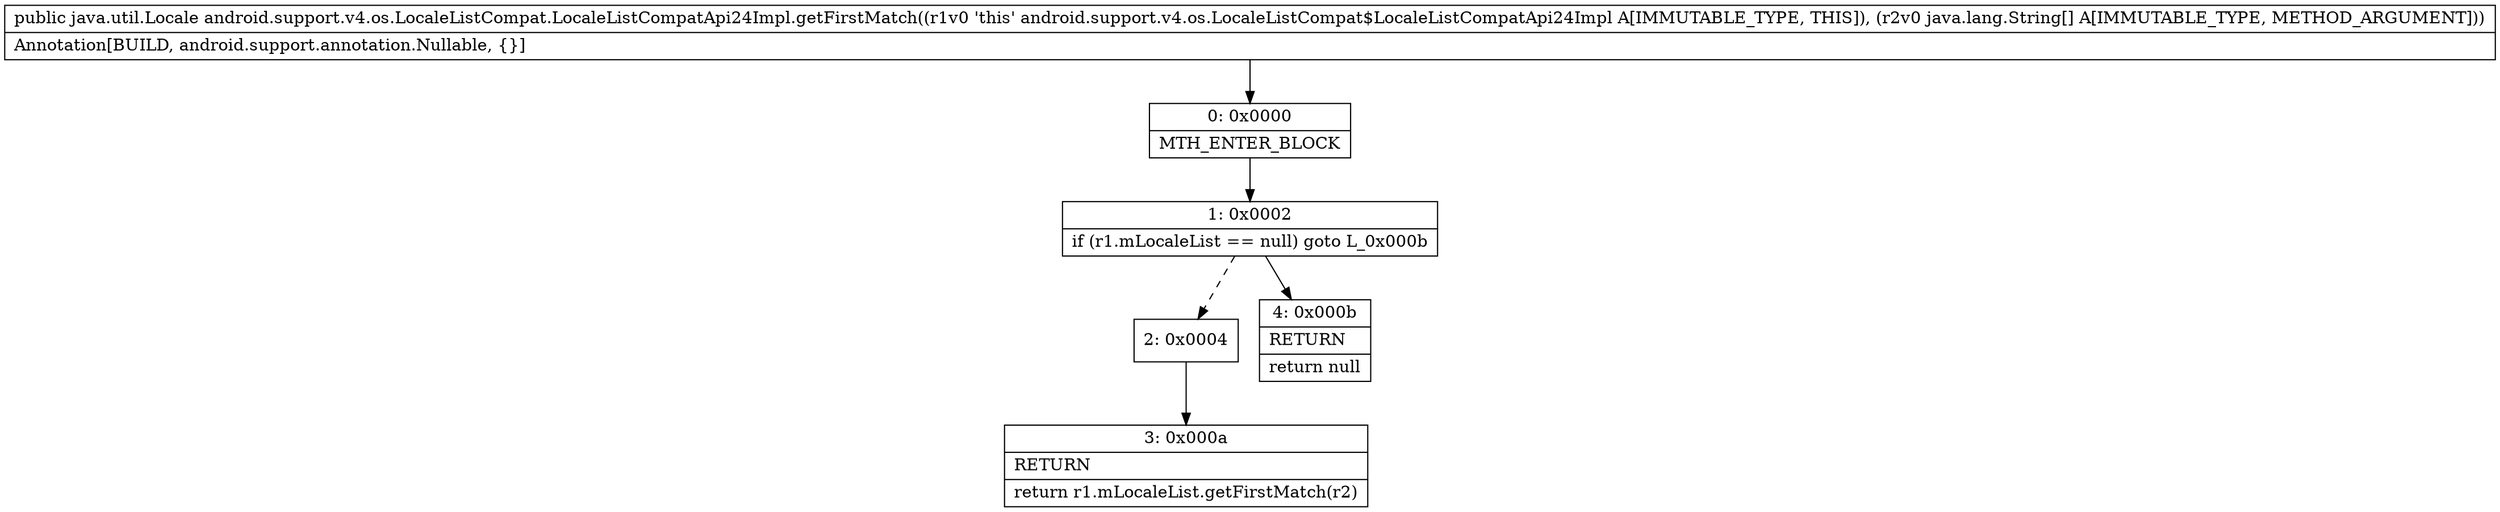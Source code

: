 digraph "CFG forandroid.support.v4.os.LocaleListCompat.LocaleListCompatApi24Impl.getFirstMatch([Ljava\/lang\/String;)Ljava\/util\/Locale;" {
Node_0 [shape=record,label="{0\:\ 0x0000|MTH_ENTER_BLOCK\l}"];
Node_1 [shape=record,label="{1\:\ 0x0002|if (r1.mLocaleList == null) goto L_0x000b\l}"];
Node_2 [shape=record,label="{2\:\ 0x0004}"];
Node_3 [shape=record,label="{3\:\ 0x000a|RETURN\l|return r1.mLocaleList.getFirstMatch(r2)\l}"];
Node_4 [shape=record,label="{4\:\ 0x000b|RETURN\l|return null\l}"];
MethodNode[shape=record,label="{public java.util.Locale android.support.v4.os.LocaleListCompat.LocaleListCompatApi24Impl.getFirstMatch((r1v0 'this' android.support.v4.os.LocaleListCompat$LocaleListCompatApi24Impl A[IMMUTABLE_TYPE, THIS]), (r2v0 java.lang.String[] A[IMMUTABLE_TYPE, METHOD_ARGUMENT]))  | Annotation[BUILD, android.support.annotation.Nullable, \{\}]\l}"];
MethodNode -> Node_0;
Node_0 -> Node_1;
Node_1 -> Node_2[style=dashed];
Node_1 -> Node_4;
Node_2 -> Node_3;
}

